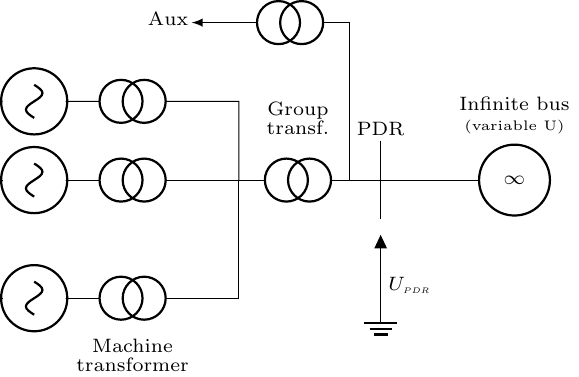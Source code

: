 \documentclass[crop,tikz]{standalone}
\usepackage{circuitikz}
\usepackage{scalerel}
\usetikzlibrary{arrows}
\tikzset{
  font={\fontsize{7pt}{7}\selectfont}}
\begin{document}
\begin{tikzpicture}
    \draw   (-0.5,1) to [vsourcesin] (0.3,1) to [draw,voosource,align=center] (2.0,1) to  (2.5,1) to  (2.5,0);
    \draw   (-0.5,0) to [vsourcesin] (0.3,0) to [draw,voosource,align=center] (2.0,0) to [draw,voosource,align=center,l={Group\\ transf.}] (4.5,0) to  (4.0,0) to (5,0);
    \draw   (-0.5,-1.5) to [vsourcesin] (0.3,-1.5) to [draw,voosource,align=center, l_={Machine\\ transformer}] (2.0,-1.5) to  (2.5,-1.5) to  (2.5,0);
    \draw (2,2) to (2.4,2) to [draw,voosource,align=center] (3.9,2) to (3.9,0);
    \node at (1.6,2.05) {Aux};
    \draw[-{latex[length=1mm]}] (2,2) to (1.9,2);
    \draw (5.0,0) to  (6.0,0) node[draw,thick,circle,minimum width=9mm,fill=white, label={[align=center] Infinite bus \\ {\tiny(variable U)}}]{$\infty$};
    \node at (4.3,0.65) {PDR};
    \draw (4.3,0.5) to (4.3,-0.5);
    \draw (4.3,-1.4) node[ground]{~$U_{\scaleto{PDR}{2pt}}$} -- (4.3,-0.8) to [short,i=$$] (4.3,-0.8); 
\end{tikzpicture}
\end{document}
